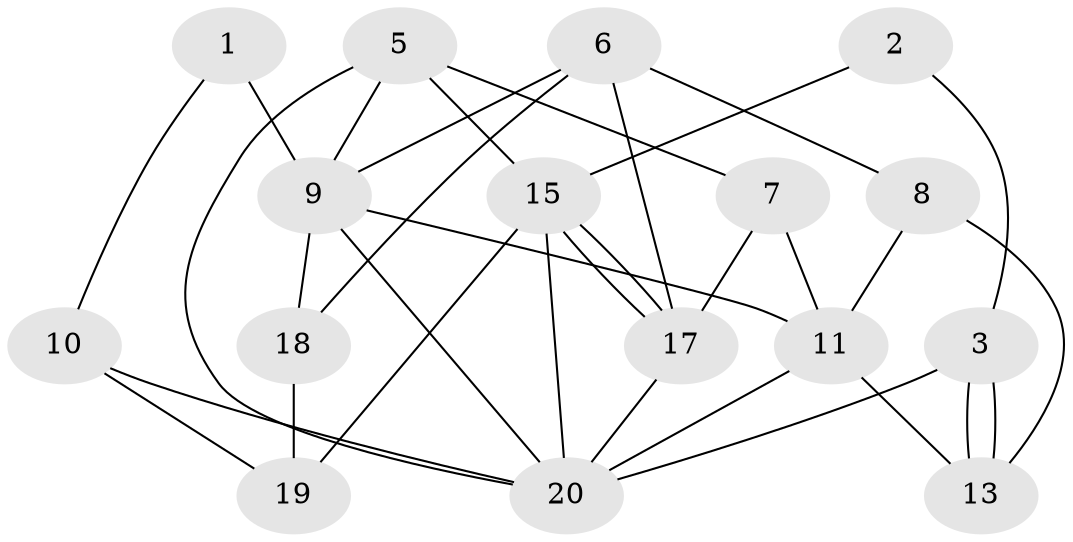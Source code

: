 // Generated by graph-tools (version 1.1) at 2025/46/02/15/25 05:46:28]
// undirected, 16 vertices, 32 edges
graph export_dot {
graph [start="1"]
  node [color=gray90,style=filled];
  1 [super="+16"];
  2 [super="+12"];
  3 [super="+16"];
  5;
  6 [super="+4"];
  7;
  8;
  9;
  10 [super="+12"];
  11 [super="+4+14"];
  13;
  15;
  17;
  18;
  19 [super="+14"];
  20;
  1 -- 9;
  1 -- 10;
  2 -- 15;
  2 -- 3;
  3 -- 13;
  3 -- 13;
  3 -- 20;
  5 -- 9;
  5 -- 20;
  5 -- 7;
  5 -- 15;
  6 -- 9;
  6 -- 17;
  6 -- 8;
  6 -- 18;
  7 -- 17;
  7 -- 11;
  8 -- 13;
  8 -- 11;
  9 -- 20;
  9 -- 11;
  9 -- 18;
  10 -- 19;
  10 -- 20;
  11 -- 13;
  11 -- 20;
  15 -- 17;
  15 -- 17;
  15 -- 19;
  15 -- 20;
  17 -- 20;
  18 -- 19;
}
